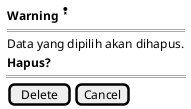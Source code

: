 @startsalt
{
  {
  |<b>Warning| <&badge>|*
  }
  {==
  Data yang dipilih akan dihapus.
  <b>Hapus?
  }
==
{[Delete ]|[Cancel]}
}
@endsalt